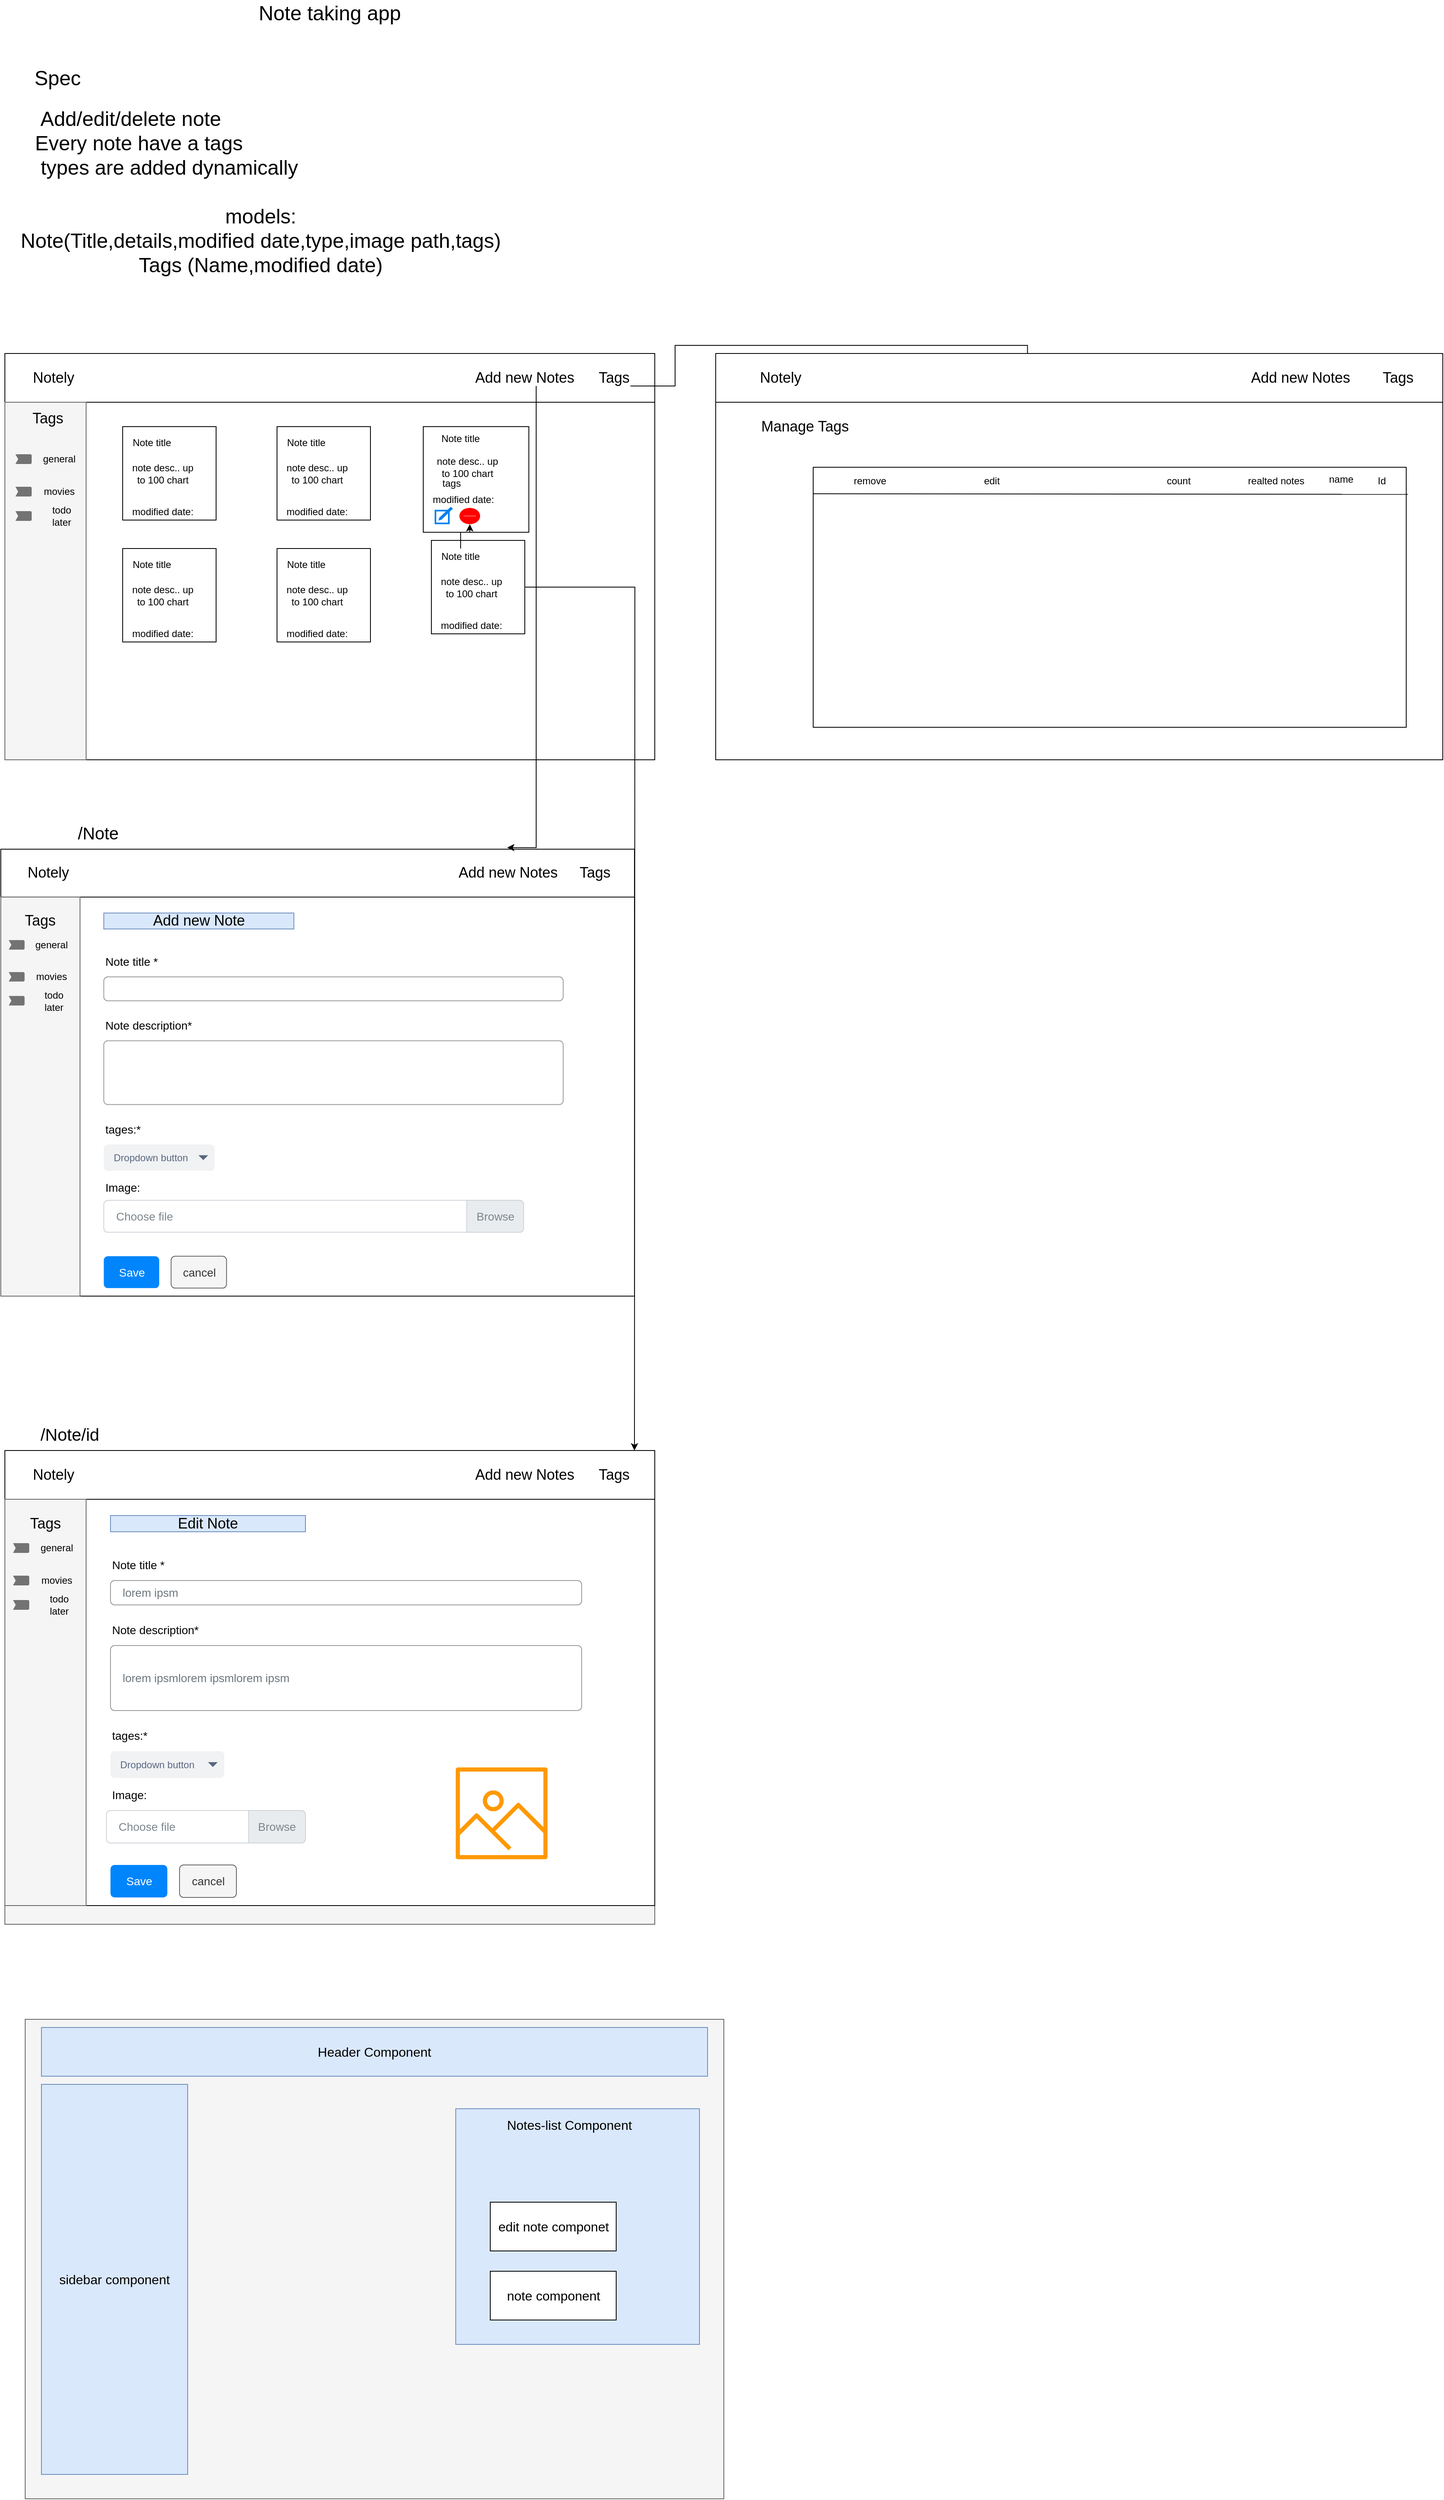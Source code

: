 <mxfile version="15.2.9" type="device"><diagram id="yvoiQX3ZDdmyQvrJNJ08" name="Page-1"><mxGraphModel dx="1955" dy="896" grid="1" gridSize="10" guides="1" tooltips="1" connect="1" arrows="1" fold="1" page="1" pageScale="1" pageWidth="850" pageHeight="1100" math="0" shadow="0"><root><mxCell id="0"/><mxCell id="1" parent="0"/><mxCell id="XDr7vgDbx87n39ObEpyf-2" value="&lt;font style=&quot;font-size: 25px&quot;&gt;Note taking app&lt;/font&gt;" style="text;html=1;strokeColor=none;fillColor=none;align=center;verticalAlign=middle;whiteSpace=wrap;rounded=0;" parent="1" vertex="1"><mxGeometry x="335" y="30" width="180" height="20" as="geometry"/></mxCell><mxCell id="XDr7vgDbx87n39ObEpyf-3" value="&lt;span style=&quot;font-size: 25px&quot;&gt;Spec&lt;/span&gt;" style="text;html=1;strokeColor=none;fillColor=none;align=center;verticalAlign=middle;whiteSpace=wrap;rounded=0;" parent="1" vertex="1"><mxGeometry x="30" y="110" width="120" height="20" as="geometry"/></mxCell><mxCell id="XDr7vgDbx87n39ObEpyf-8" value="&lt;span style=&quot;font-size: 25px&quot;&gt;models:&lt;br&gt;Note(Title,details,modified date,type,image path,tags)&lt;br&gt;Tags (Name,modified date)&lt;br&gt;&lt;/span&gt;" style="text;html=1;strokeColor=none;fillColor=none;align=center;verticalAlign=middle;whiteSpace=wrap;rounded=0;" parent="1" vertex="1"><mxGeometry x="40" y="310" width="600" height="20" as="geometry"/></mxCell><mxCell id="XDr7vgDbx87n39ObEpyf-9" value="" style="group" parent="1" vertex="1" connectable="0"><mxGeometry x="30" y="160" width="385" height="80" as="geometry"/></mxCell><mxCell id="XDr7vgDbx87n39ObEpyf-4" value="&lt;span style=&quot;font-size: 25px&quot;&gt;Add/edit/delete note&lt;/span&gt;" style="text;html=1;strokeColor=none;fillColor=none;align=center;verticalAlign=middle;whiteSpace=wrap;rounded=0;" parent="XDr7vgDbx87n39ObEpyf-9" vertex="1"><mxGeometry width="300" height="20" as="geometry"/></mxCell><mxCell id="XDr7vgDbx87n39ObEpyf-5" value="&lt;span style=&quot;font-size: 25px&quot;&gt;Every note have a tags&lt;/span&gt;" style="text;html=1;strokeColor=none;fillColor=none;align=center;verticalAlign=middle;whiteSpace=wrap;rounded=0;" parent="XDr7vgDbx87n39ObEpyf-9" vertex="1"><mxGeometry x="10" y="30" width="300" height="20" as="geometry"/></mxCell><mxCell id="XDr7vgDbx87n39ObEpyf-6" value="&lt;span style=&quot;font-size: 25px&quot;&gt;types are added dynamically&lt;/span&gt;" style="text;html=1;strokeColor=none;fillColor=none;align=center;verticalAlign=middle;whiteSpace=wrap;rounded=0;" parent="XDr7vgDbx87n39ObEpyf-9" vertex="1"><mxGeometry x="10" y="60" width="375" height="20" as="geometry"/></mxCell><mxCell id="XDr7vgDbx87n39ObEpyf-22" value="" style="group;fillColor=#f5f5f5;strokeColor=#666666;fontColor=#333333;" parent="1" vertex="1" connectable="0"><mxGeometry x="25" y="460" width="800" height="500" as="geometry"/></mxCell><mxCell id="XDr7vgDbx87n39ObEpyf-11" value="" style="rounded=0;whiteSpace=wrap;html=1;" parent="XDr7vgDbx87n39ObEpyf-22" vertex="1"><mxGeometry width="800" height="500" as="geometry"/></mxCell><mxCell id="XDr7vgDbx87n39ObEpyf-21" value="" style="group" parent="XDr7vgDbx87n39ObEpyf-22" vertex="1" connectable="0"><mxGeometry width="800" height="60" as="geometry"/></mxCell><mxCell id="XDr7vgDbx87n39ObEpyf-13" value="" style="rounded=0;whiteSpace=wrap;html=1;" parent="XDr7vgDbx87n39ObEpyf-21" vertex="1"><mxGeometry width="800" height="60" as="geometry"/></mxCell><mxCell id="XDr7vgDbx87n39ObEpyf-14" value="&lt;font style=&quot;font-size: 18px&quot;&gt;Notely&lt;/font&gt;" style="text;html=1;strokeColor=none;fillColor=none;align=center;verticalAlign=middle;whiteSpace=wrap;rounded=0;" parent="XDr7vgDbx87n39ObEpyf-21" vertex="1"><mxGeometry x="40" y="20" width="40" height="20" as="geometry"/></mxCell><mxCell id="XDr7vgDbx87n39ObEpyf-15" value="&lt;font style=&quot;font-size: 18px&quot;&gt;Tags&lt;/font&gt;" style="text;html=1;strokeColor=none;fillColor=none;align=center;verticalAlign=middle;whiteSpace=wrap;rounded=0;" parent="XDr7vgDbx87n39ObEpyf-21" vertex="1"><mxGeometry x="730" y="20" width="40" height="20" as="geometry"/></mxCell><mxCell id="XDr7vgDbx87n39ObEpyf-16" value="&lt;font style=&quot;font-size: 18px&quot;&gt;Add new Notes&lt;/font&gt;" style="text;html=1;strokeColor=none;fillColor=none;align=center;verticalAlign=middle;whiteSpace=wrap;rounded=0;" parent="XDr7vgDbx87n39ObEpyf-21" vertex="1"><mxGeometry x="570" y="20" width="140" height="20" as="geometry"/></mxCell><mxCell id="XDr7vgDbx87n39ObEpyf-23" value="" style="rounded=0;whiteSpace=wrap;html=1;fillColor=#f5f5f5;strokeColor=#666666;fontColor=#333333;" parent="XDr7vgDbx87n39ObEpyf-22" vertex="1"><mxGeometry y="60" width="100" height="440" as="geometry"/></mxCell><mxCell id="XDr7vgDbx87n39ObEpyf-79" value="" style="group;rounded=0;arcSize=26;" parent="XDr7vgDbx87n39ObEpyf-22" vertex="1" connectable="0"><mxGeometry x="145" y="90" width="115" height="115" as="geometry"/></mxCell><mxCell id="XDr7vgDbx87n39ObEpyf-38" value="" style="whiteSpace=wrap;html=1;aspect=fixed;" parent="XDr7vgDbx87n39ObEpyf-79" vertex="1"><mxGeometry width="115" height="115" as="geometry"/></mxCell><mxCell id="XDr7vgDbx87n39ObEpyf-44" value="Note title" style="text;html=1;strokeColor=none;fillColor=none;align=center;verticalAlign=middle;whiteSpace=wrap;rounded=0;" parent="XDr7vgDbx87n39ObEpyf-79" vertex="1"><mxGeometry y="10" width="72" height="20" as="geometry"/></mxCell><mxCell id="XDr7vgDbx87n39ObEpyf-46" value="note desc.. up to 100 chart" style="text;html=1;strokeColor=none;fillColor=none;align=center;verticalAlign=middle;whiteSpace=wrap;rounded=0;" parent="XDr7vgDbx87n39ObEpyf-79" vertex="1"><mxGeometry x="5" y="47.5" width="89" height="20" as="geometry"/></mxCell><mxCell id="XDr7vgDbx87n39ObEpyf-47" value="modified date:" style="text;html=1;strokeColor=none;fillColor=none;align=center;verticalAlign=middle;whiteSpace=wrap;rounded=0;" parent="XDr7vgDbx87n39ObEpyf-79" vertex="1"><mxGeometry y="95" width="99" height="20" as="geometry"/></mxCell><mxCell id="XDr7vgDbx87n39ObEpyf-80" value="" style="group;rounded=0;arcSize=26;" parent="XDr7vgDbx87n39ObEpyf-22" vertex="1" connectable="0"><mxGeometry x="335" y="90" width="115" height="115" as="geometry"/></mxCell><mxCell id="XDr7vgDbx87n39ObEpyf-81" value="" style="whiteSpace=wrap;html=1;aspect=fixed;" parent="XDr7vgDbx87n39ObEpyf-80" vertex="1"><mxGeometry width="115" height="115" as="geometry"/></mxCell><mxCell id="XDr7vgDbx87n39ObEpyf-82" value="Note title" style="text;html=1;strokeColor=none;fillColor=none;align=center;verticalAlign=middle;whiteSpace=wrap;rounded=0;" parent="XDr7vgDbx87n39ObEpyf-80" vertex="1"><mxGeometry y="10" width="72" height="20" as="geometry"/></mxCell><mxCell id="XDr7vgDbx87n39ObEpyf-83" value="note desc.. up to 100 chart" style="text;html=1;strokeColor=none;fillColor=none;align=center;verticalAlign=middle;whiteSpace=wrap;rounded=0;" parent="XDr7vgDbx87n39ObEpyf-80" vertex="1"><mxGeometry x="5" y="47.5" width="89" height="20" as="geometry"/></mxCell><mxCell id="XDr7vgDbx87n39ObEpyf-84" value="modified date:" style="text;html=1;strokeColor=none;fillColor=none;align=center;verticalAlign=middle;whiteSpace=wrap;rounded=0;" parent="XDr7vgDbx87n39ObEpyf-80" vertex="1"><mxGeometry y="95" width="99" height="20" as="geometry"/></mxCell><mxCell id="XDr7vgDbx87n39ObEpyf-85" value="" style="group;rounded=0;arcSize=26;" parent="XDr7vgDbx87n39ObEpyf-22" vertex="1" connectable="0"><mxGeometry x="525" y="90" width="120" height="130" as="geometry"/></mxCell><mxCell id="XDr7vgDbx87n39ObEpyf-86" value="" style="whiteSpace=wrap;html=1;aspect=fixed;" parent="XDr7vgDbx87n39ObEpyf-85" vertex="1"><mxGeometry x="-10" width="130" height="130" as="geometry"/></mxCell><mxCell id="XDr7vgDbx87n39ObEpyf-87" value="Note title" style="text;html=1;strokeColor=none;fillColor=none;align=center;verticalAlign=middle;whiteSpace=wrap;rounded=0;" parent="XDr7vgDbx87n39ObEpyf-85" vertex="1"><mxGeometry y="10" width="72" height="10" as="geometry"/></mxCell><mxCell id="XDr7vgDbx87n39ObEpyf-88" value="note desc.. up to 100 chart" style="text;html=1;strokeColor=none;fillColor=none;align=center;verticalAlign=middle;whiteSpace=wrap;rounded=0;" parent="XDr7vgDbx87n39ObEpyf-85" vertex="1"><mxGeometry y="40" width="89" height="20" as="geometry"/></mxCell><mxCell id="XDr7vgDbx87n39ObEpyf-89" value="modified date:" style="text;html=1;strokeColor=none;fillColor=none;align=center;verticalAlign=middle;whiteSpace=wrap;rounded=0;" parent="XDr7vgDbx87n39ObEpyf-85" vertex="1"><mxGeometry x="-10" y="80" width="99" height="20" as="geometry"/></mxCell><mxCell id="H2JSIF1cEJvXclZxtilp-1" value="" style="html=1;verticalLabelPosition=bottom;align=center;labelBackgroundColor=#ffffff;verticalAlign=top;strokeWidth=2;strokeColor=#0080F0;shadow=0;dashed=0;shape=mxgraph.ios7.icons.compose;" parent="XDr7vgDbx87n39ObEpyf-85" vertex="1"><mxGeometry x="5" y="100" width="20" height="19.1" as="geometry"/></mxCell><mxCell id="Yh9-ZsZK0XtyXWlbU38a-1" value="tags" style="text;html=1;strokeColor=none;fillColor=none;align=center;verticalAlign=middle;whiteSpace=wrap;rounded=0;" parent="XDr7vgDbx87n39ObEpyf-85" vertex="1"><mxGeometry x="5" y="60" width="40" height="20" as="geometry"/></mxCell><mxCell id="Yh9-ZsZK0XtyXWlbU38a-2" value="" style="html=1;verticalLabelPosition=bottom;labelBackgroundColor=#ffffff;verticalAlign=top;shadow=0;dashed=0;strokeWidth=2;shape=mxgraph.ios7.misc.delete;fillColor=#ff0000;strokeColor=#ffffff;sketch=0;" parent="XDr7vgDbx87n39ObEpyf-85" vertex="1"><mxGeometry x="34.5" y="100" width="25.5" height="20" as="geometry"/></mxCell><mxCell id="XDr7vgDbx87n39ObEpyf-91" value="" style="group;rounded=0;arcSize=26;" parent="XDr7vgDbx87n39ObEpyf-22" vertex="1" connectable="0"><mxGeometry x="525" y="230" width="115" height="115" as="geometry"/></mxCell><mxCell id="XDr7vgDbx87n39ObEpyf-92" value="" style="whiteSpace=wrap;html=1;aspect=fixed;" parent="XDr7vgDbx87n39ObEpyf-91" vertex="1"><mxGeometry width="115" height="115" as="geometry"/></mxCell><mxCell id="XDr7vgDbx87n39ObEpyf-93" value="Note title" style="text;html=1;strokeColor=none;fillColor=none;align=center;verticalAlign=middle;whiteSpace=wrap;rounded=0;" parent="XDr7vgDbx87n39ObEpyf-91" vertex="1"><mxGeometry y="10" width="72" height="20" as="geometry"/></mxCell><mxCell id="XDr7vgDbx87n39ObEpyf-94" value="note desc.. up to 100 chart" style="text;html=1;strokeColor=none;fillColor=none;align=center;verticalAlign=middle;whiteSpace=wrap;rounded=0;" parent="XDr7vgDbx87n39ObEpyf-91" vertex="1"><mxGeometry x="5" y="47.5" width="89" height="20" as="geometry"/></mxCell><mxCell id="XDr7vgDbx87n39ObEpyf-95" value="modified date:" style="text;html=1;strokeColor=none;fillColor=none;align=center;verticalAlign=middle;whiteSpace=wrap;rounded=0;" parent="XDr7vgDbx87n39ObEpyf-91" vertex="1"><mxGeometry y="95" width="99" height="20" as="geometry"/></mxCell><mxCell id="XDr7vgDbx87n39ObEpyf-96" value="" style="group;rounded=0;arcSize=26;" parent="XDr7vgDbx87n39ObEpyf-22" vertex="1" connectable="0"><mxGeometry x="335" y="240" width="115" height="115" as="geometry"/></mxCell><mxCell id="XDr7vgDbx87n39ObEpyf-97" value="" style="whiteSpace=wrap;html=1;aspect=fixed;" parent="XDr7vgDbx87n39ObEpyf-96" vertex="1"><mxGeometry width="115" height="115" as="geometry"/></mxCell><mxCell id="XDr7vgDbx87n39ObEpyf-98" value="Note title" style="text;html=1;strokeColor=none;fillColor=none;align=center;verticalAlign=middle;whiteSpace=wrap;rounded=0;" parent="XDr7vgDbx87n39ObEpyf-96" vertex="1"><mxGeometry y="10" width="72" height="20" as="geometry"/></mxCell><mxCell id="XDr7vgDbx87n39ObEpyf-99" value="note desc.. up to 100 chart" style="text;html=1;strokeColor=none;fillColor=none;align=center;verticalAlign=middle;whiteSpace=wrap;rounded=0;" parent="XDr7vgDbx87n39ObEpyf-96" vertex="1"><mxGeometry x="5" y="47.5" width="89" height="20" as="geometry"/></mxCell><mxCell id="XDr7vgDbx87n39ObEpyf-100" value="modified date:" style="text;html=1;strokeColor=none;fillColor=none;align=center;verticalAlign=middle;whiteSpace=wrap;rounded=0;" parent="XDr7vgDbx87n39ObEpyf-96" vertex="1"><mxGeometry y="95" width="99" height="20" as="geometry"/></mxCell><mxCell id="XDr7vgDbx87n39ObEpyf-102" value="" style="group;rounded=0;arcSize=26;" parent="XDr7vgDbx87n39ObEpyf-22" vertex="1" connectable="0"><mxGeometry x="145" y="240" width="115" height="115" as="geometry"/></mxCell><mxCell id="XDr7vgDbx87n39ObEpyf-103" value="" style="whiteSpace=wrap;html=1;aspect=fixed;" parent="XDr7vgDbx87n39ObEpyf-102" vertex="1"><mxGeometry width="115" height="115" as="geometry"/></mxCell><mxCell id="XDr7vgDbx87n39ObEpyf-104" value="Note title" style="text;html=1;strokeColor=none;fillColor=none;align=center;verticalAlign=middle;whiteSpace=wrap;rounded=0;" parent="XDr7vgDbx87n39ObEpyf-102" vertex="1"><mxGeometry y="10" width="72" height="20" as="geometry"/></mxCell><mxCell id="XDr7vgDbx87n39ObEpyf-105" value="note desc.. up to 100 chart" style="text;html=1;strokeColor=none;fillColor=none;align=center;verticalAlign=middle;whiteSpace=wrap;rounded=0;" parent="XDr7vgDbx87n39ObEpyf-102" vertex="1"><mxGeometry x="5" y="47.5" width="89" height="20" as="geometry"/></mxCell><mxCell id="XDr7vgDbx87n39ObEpyf-106" value="modified date:" style="text;html=1;strokeColor=none;fillColor=none;align=center;verticalAlign=middle;whiteSpace=wrap;rounded=0;" parent="XDr7vgDbx87n39ObEpyf-102" vertex="1"><mxGeometry y="95" width="99" height="20" as="geometry"/></mxCell><mxCell id="XDr7vgDbx87n39ObEpyf-187" value="&lt;font style=&quot;font-size: 18px&quot;&gt;Tags&lt;/font&gt;" style="text;html=1;strokeColor=none;fillColor=none;align=center;verticalAlign=middle;whiteSpace=wrap;rounded=0;" parent="XDr7vgDbx87n39ObEpyf-22" vertex="1"><mxGeometry x="33" y="70" width="40" height="20" as="geometry"/></mxCell><mxCell id="XDr7vgDbx87n39ObEpyf-34" value="" style="group" parent="XDr7vgDbx87n39ObEpyf-22" vertex="1" connectable="0"><mxGeometry x="13" y="190" width="80" height="20" as="geometry"/></mxCell><mxCell id="XDr7vgDbx87n39ObEpyf-35" value="" style="dashed=0;aspect=fixed;verticalLabelPosition=bottom;verticalAlign=top;align=center;shape=mxgraph.gmdl.bookmark;strokeColor=none;fillColor=#737373;shadow=0;sketch=0;rotation=90;" parent="XDr7vgDbx87n39ObEpyf-34" vertex="1"><mxGeometry x="4" width="12" height="20" as="geometry"/></mxCell><mxCell id="XDr7vgDbx87n39ObEpyf-36" value="todo later" style="text;html=1;strokeColor=none;fillColor=none;align=center;verticalAlign=middle;whiteSpace=wrap;rounded=0;" parent="XDr7vgDbx87n39ObEpyf-34" vertex="1"><mxGeometry x="34" width="46" height="20" as="geometry"/></mxCell><mxCell id="XDr7vgDbx87n39ObEpyf-31" value="" style="group" parent="XDr7vgDbx87n39ObEpyf-22" vertex="1" connectable="0"><mxGeometry x="13" y="160" width="74" height="20" as="geometry"/></mxCell><mxCell id="XDr7vgDbx87n39ObEpyf-32" value="" style="dashed=0;aspect=fixed;verticalLabelPosition=bottom;verticalAlign=top;align=center;shape=mxgraph.gmdl.bookmark;strokeColor=none;fillColor=#737373;shadow=0;sketch=0;rotation=90;" parent="XDr7vgDbx87n39ObEpyf-31" vertex="1"><mxGeometry x="4" width="12" height="20" as="geometry"/></mxCell><mxCell id="XDr7vgDbx87n39ObEpyf-33" value="movies" style="text;html=1;strokeColor=none;fillColor=none;align=center;verticalAlign=middle;whiteSpace=wrap;rounded=0;" parent="XDr7vgDbx87n39ObEpyf-31" vertex="1"><mxGeometry x="34" width="40" height="20" as="geometry"/></mxCell><mxCell id="XDr7vgDbx87n39ObEpyf-30" value="" style="group" parent="XDr7vgDbx87n39ObEpyf-22" vertex="1" connectable="0"><mxGeometry x="13" y="120" width="74" height="20" as="geometry"/></mxCell><mxCell id="XDr7vgDbx87n39ObEpyf-25" value="" style="dashed=0;aspect=fixed;verticalLabelPosition=bottom;verticalAlign=top;align=center;shape=mxgraph.gmdl.bookmark;strokeColor=none;fillColor=#737373;shadow=0;sketch=0;rotation=90;" parent="XDr7vgDbx87n39ObEpyf-30" vertex="1"><mxGeometry x="4" width="12" height="20" as="geometry"/></mxCell><mxCell id="XDr7vgDbx87n39ObEpyf-28" value="general" style="text;html=1;strokeColor=none;fillColor=none;align=center;verticalAlign=middle;whiteSpace=wrap;rounded=0;" parent="XDr7vgDbx87n39ObEpyf-30" vertex="1"><mxGeometry x="34" width="40" height="20" as="geometry"/></mxCell><mxCell id="Yh9-ZsZK0XtyXWlbU38a-3" value="" style="edgeStyle=orthogonalEdgeStyle;rounded=0;orthogonalLoop=1;jettySize=auto;html=1;" parent="XDr7vgDbx87n39ObEpyf-22" source="XDr7vgDbx87n39ObEpyf-93" target="Yh9-ZsZK0XtyXWlbU38a-2" edge="1"><mxGeometry relative="1" as="geometry"/></mxCell><mxCell id="XDr7vgDbx87n39ObEpyf-108" value="" style="group;fillColor=#f5f5f5;strokeColor=#666666;fontColor=#333333;" parent="1" vertex="1" connectable="0"><mxGeometry x="20" y="1070" width="780" height="550" as="geometry"/></mxCell><mxCell id="XDr7vgDbx87n39ObEpyf-109" value="" style="rounded=0;whiteSpace=wrap;html=1;" parent="XDr7vgDbx87n39ObEpyf-108" vertex="1"><mxGeometry width="780" height="550" as="geometry"/></mxCell><mxCell id="XDr7vgDbx87n39ObEpyf-110" value="" style="group" parent="XDr7vgDbx87n39ObEpyf-108" vertex="1" connectable="0"><mxGeometry width="780" height="58.929" as="geometry"/></mxCell><mxCell id="XDr7vgDbx87n39ObEpyf-111" value="" style="rounded=0;whiteSpace=wrap;html=1;" parent="XDr7vgDbx87n39ObEpyf-110" vertex="1"><mxGeometry width="780" height="58.929" as="geometry"/></mxCell><mxCell id="XDr7vgDbx87n39ObEpyf-112" value="&lt;font style=&quot;font-size: 18px&quot;&gt;Notely&lt;/font&gt;" style="text;html=1;strokeColor=none;fillColor=none;align=center;verticalAlign=middle;whiteSpace=wrap;rounded=0;" parent="XDr7vgDbx87n39ObEpyf-110" vertex="1"><mxGeometry x="39" y="19.643" width="39" height="19.643" as="geometry"/></mxCell><mxCell id="XDr7vgDbx87n39ObEpyf-113" value="&lt;font style=&quot;font-size: 18px&quot;&gt;Tags&lt;/font&gt;" style="text;html=1;strokeColor=none;fillColor=none;align=center;verticalAlign=middle;whiteSpace=wrap;rounded=0;" parent="XDr7vgDbx87n39ObEpyf-110" vertex="1"><mxGeometry x="711.75" y="19.643" width="39" height="19.643" as="geometry"/></mxCell><mxCell id="XDr7vgDbx87n39ObEpyf-114" value="&lt;font style=&quot;font-size: 18px&quot;&gt;Add new Notes&lt;/font&gt;" style="text;html=1;strokeColor=none;fillColor=none;align=center;verticalAlign=middle;whiteSpace=wrap;rounded=0;" parent="XDr7vgDbx87n39ObEpyf-110" vertex="1"><mxGeometry x="555.75" y="19.643" width="136.5" height="19.643" as="geometry"/></mxCell><mxCell id="XDr7vgDbx87n39ObEpyf-115" value="" style="rounded=0;whiteSpace=wrap;html=1;fillColor=#f5f5f5;strokeColor=#666666;fontColor=#333333;" parent="XDr7vgDbx87n39ObEpyf-108" vertex="1"><mxGeometry y="58.929" width="97.5" height="491.071" as="geometry"/></mxCell><mxCell id="XDr7vgDbx87n39ObEpyf-178" value="Note title *" style="fillColor=none;strokeColor=none;align=left;fontSize=14;rounded=0;" parent="XDr7vgDbx87n39ObEpyf-108" vertex="1"><mxGeometry x="126.75" y="117.857" width="253.5" height="39.286" as="geometry"/></mxCell><mxCell id="XDr7vgDbx87n39ObEpyf-179" value="" style="html=1;shadow=0;dashed=0;shape=mxgraph.bootstrap.rrect;rSize=5;fillColor=none;strokeColor=#999999;align=left;spacing=15;fontSize=14;fontColor=#6C767D;rounded=0;" parent="XDr7vgDbx87n39ObEpyf-108" vertex="1"><mxGeometry x="126.75" y="157.143" width="565.5" height="29.464" as="geometry"/></mxCell><mxCell id="XDr7vgDbx87n39ObEpyf-181" value="Note description*" style="fillColor=none;strokeColor=none;align=left;fontSize=14;rounded=0;" parent="XDr7vgDbx87n39ObEpyf-108" vertex="1"><mxGeometry x="126.75" y="196.429" width="253.5" height="39.286" as="geometry"/></mxCell><mxCell id="XDr7vgDbx87n39ObEpyf-182" value="" style="html=1;shadow=0;dashed=0;shape=mxgraph.bootstrap.rrect;rSize=5;fillColor=none;strokeColor=#999999;align=left;spacing=15;fontSize=14;fontColor=#6C767D;rounded=0;" parent="XDr7vgDbx87n39ObEpyf-108" vertex="1"><mxGeometry x="126.75" y="235.714" width="565.5" height="78.571" as="geometry"/></mxCell><mxCell id="XDr7vgDbx87n39ObEpyf-184" value="Save" style="html=1;shadow=0;dashed=0;shape=mxgraph.bootstrap.rrect;rSize=5;fillColor=#0085FC;strokeColor=none;align=center;fontSize=14;fontColor=#FFFFFF;rounded=0;" parent="XDr7vgDbx87n39ObEpyf-108" vertex="1"><mxGeometry x="126.75" y="500.893" width="68.25" height="39.286" as="geometry"/></mxCell><mxCell id="XDr7vgDbx87n39ObEpyf-185" value="&lt;font style=&quot;font-size: 18px&quot;&gt;Add new Note&lt;/font&gt;" style="text;html=1;strokeColor=#6c8ebf;fillColor=#dae8fc;align=center;verticalAlign=middle;whiteSpace=wrap;rounded=0;" parent="XDr7vgDbx87n39ObEpyf-108" vertex="1"><mxGeometry x="126.75" y="78.571" width="234" height="19.643" as="geometry"/></mxCell><mxCell id="XDr7vgDbx87n39ObEpyf-189" value="" style="group" parent="XDr7vgDbx87n39ObEpyf-108" vertex="1" connectable="0"><mxGeometry x="9.75" y="108.036" width="78" height="88.393" as="geometry"/></mxCell><mxCell id="XDr7vgDbx87n39ObEpyf-116" value="" style="group" parent="XDr7vgDbx87n39ObEpyf-189" vertex="1" connectable="0"><mxGeometry width="72.15" height="19.643" as="geometry"/></mxCell><mxCell id="XDr7vgDbx87n39ObEpyf-117" value="" style="dashed=0;aspect=fixed;verticalLabelPosition=bottom;verticalAlign=top;align=center;shape=mxgraph.gmdl.bookmark;strokeColor=none;fillColor=#737373;shadow=0;sketch=0;rotation=90;" parent="XDr7vgDbx87n39ObEpyf-116" vertex="1"><mxGeometry x="3.9" width="11.7" height="19.5" as="geometry"/></mxCell><mxCell id="XDr7vgDbx87n39ObEpyf-118" value="general" style="text;html=1;strokeColor=none;fillColor=none;align=center;verticalAlign=middle;whiteSpace=wrap;rounded=0;" parent="XDr7vgDbx87n39ObEpyf-116" vertex="1"><mxGeometry x="33.15" width="39.0" height="19.643" as="geometry"/></mxCell><mxCell id="XDr7vgDbx87n39ObEpyf-119" value="" style="group" parent="XDr7vgDbx87n39ObEpyf-189" vertex="1" connectable="0"><mxGeometry y="39.286" width="72.15" height="19.643" as="geometry"/></mxCell><mxCell id="XDr7vgDbx87n39ObEpyf-120" value="" style="dashed=0;aspect=fixed;verticalLabelPosition=bottom;verticalAlign=top;align=center;shape=mxgraph.gmdl.bookmark;strokeColor=none;fillColor=#737373;shadow=0;sketch=0;rotation=90;" parent="XDr7vgDbx87n39ObEpyf-119" vertex="1"><mxGeometry x="3.9" width="11.7" height="19.5" as="geometry"/></mxCell><mxCell id="XDr7vgDbx87n39ObEpyf-121" value="movies" style="text;html=1;strokeColor=none;fillColor=none;align=center;verticalAlign=middle;whiteSpace=wrap;rounded=0;" parent="XDr7vgDbx87n39ObEpyf-119" vertex="1"><mxGeometry x="33.15" width="39.0" height="19.643" as="geometry"/></mxCell><mxCell id="XDr7vgDbx87n39ObEpyf-122" value="" style="group" parent="XDr7vgDbx87n39ObEpyf-189" vertex="1" connectable="0"><mxGeometry y="68.75" width="78" height="19.643" as="geometry"/></mxCell><mxCell id="XDr7vgDbx87n39ObEpyf-123" value="" style="dashed=0;aspect=fixed;verticalLabelPosition=bottom;verticalAlign=top;align=center;shape=mxgraph.gmdl.bookmark;strokeColor=none;fillColor=#737373;shadow=0;sketch=0;rotation=90;" parent="XDr7vgDbx87n39ObEpyf-122" vertex="1"><mxGeometry x="3.9" width="11.7" height="19.5" as="geometry"/></mxCell><mxCell id="XDr7vgDbx87n39ObEpyf-124" value="todo later" style="text;html=1;strokeColor=none;fillColor=none;align=center;verticalAlign=middle;whiteSpace=wrap;rounded=0;" parent="XDr7vgDbx87n39ObEpyf-122" vertex="1"><mxGeometry x="33.15" width="44.85" height="19.643" as="geometry"/></mxCell><mxCell id="XDr7vgDbx87n39ObEpyf-191" value="&lt;font style=&quot;font-size: 18px&quot;&gt;Tags&lt;/font&gt;" style="text;html=1;strokeColor=none;fillColor=none;align=center;verticalAlign=middle;whiteSpace=wrap;rounded=0;" parent="XDr7vgDbx87n39ObEpyf-108" vertex="1"><mxGeometry x="29.25" y="78.571" width="39" height="19.643" as="geometry"/></mxCell><mxCell id="XDr7vgDbx87n39ObEpyf-195" value="tages:*" style="fillColor=none;strokeColor=none;align=left;fontSize=14;rounded=0;" parent="XDr7vgDbx87n39ObEpyf-108" vertex="1"><mxGeometry x="126.75" y="324.107" width="253.5" height="39.286" as="geometry"/></mxCell><mxCell id="XDr7vgDbx87n39ObEpyf-196" value="Dropdown button" style="rounded=1;fillColor=#F1F2F4;strokeColor=none;html=1;fontColor=#596780;align=left;fontSize=12;spacingLeft=10;sketch=0;" parent="XDr7vgDbx87n39ObEpyf-108" vertex="1"><mxGeometry x="126.75" y="363.393" width="136.5" height="32.411" as="geometry"/></mxCell><mxCell id="XDr7vgDbx87n39ObEpyf-197" value="" style="shape=triangle;direction=south;fillColor=#596780;strokeColor=none;html=1;sketch=0;" parent="XDr7vgDbx87n39ObEpyf-196" vertex="1"><mxGeometry x="1" y="0.5" width="12" height="6" relative="1" as="geometry"><mxPoint x="-20" y="-3" as="offset"/></mxGeometry></mxCell><mxCell id="XDr7vgDbx87n39ObEpyf-198" value="cancel" style="html=1;shadow=0;dashed=0;shape=mxgraph.bootstrap.rrect;rSize=5;fillColor=#f5f5f5;strokeColor=#666666;align=center;fontSize=14;rounded=0;fontColor=#333333;" parent="XDr7vgDbx87n39ObEpyf-108" vertex="1"><mxGeometry x="209.625" y="500.893" width="68.25" height="39.286" as="geometry"/></mxCell><mxCell id="XDr7vgDbx87n39ObEpyf-199" value="Choose file" style="html=1;shadow=0;dashed=0;shape=mxgraph.bootstrap.rrect;rSize=5;strokeColor=#CED4DA;html=1;whiteSpace=wrap;fillColor=#FFFFFF;fontColor=#7D868C;align=left;spacingLeft=0;spacing=15;fontSize=14;rounded=0;" parent="XDr7vgDbx87n39ObEpyf-108" vertex="1"><mxGeometry x="126.75" y="432.143" width="516.75" height="39.286" as="geometry"/></mxCell><mxCell id="XDr7vgDbx87n39ObEpyf-200" value="Browse" style="html=1;shadow=0;dashed=0;shape=mxgraph.bootstrap.rightButton;strokeColor=inherit;gradientColor=inherit;fontColor=inherit;fillColor=#E9ECEF;rSize=5;perimeter=none;whiteSpace=wrap;resizeHeight=1;fontSize=14;" parent="XDr7vgDbx87n39ObEpyf-199" vertex="1"><mxGeometry x="1" width="70" height="39.286" relative="1" as="geometry"><mxPoint x="-70" as="offset"/></mxGeometry></mxCell><mxCell id="XDr7vgDbx87n39ObEpyf-201" value="Image:" style="fillColor=none;strokeColor=none;align=left;fontSize=14;rounded=0;" parent="XDr7vgDbx87n39ObEpyf-108" vertex="1"><mxGeometry x="126.75" y="395.804" width="253.5" height="39.286" as="geometry"/></mxCell><mxCell id="XDr7vgDbx87n39ObEpyf-192" style="edgeStyle=orthogonalEdgeStyle;rounded=0;orthogonalLoop=1;jettySize=auto;html=1;entryX=0.799;entryY=-0.033;entryDx=0;entryDy=0;entryPerimeter=0;" parent="1" source="XDr7vgDbx87n39ObEpyf-16" target="XDr7vgDbx87n39ObEpyf-111" edge="1"><mxGeometry relative="1" as="geometry"><Array as="points"><mxPoint x="679" y="650"/><mxPoint x="679" y="650"/></Array></mxGeometry></mxCell><mxCell id="XDr7vgDbx87n39ObEpyf-202" value="/Note" style="text;html=1;strokeColor=none;fillColor=none;align=center;verticalAlign=middle;whiteSpace=wrap;rounded=0;fontSize=21;" parent="1" vertex="1"><mxGeometry x="60" y="1040" width="160" height="20" as="geometry"/></mxCell><mxCell id="XDr7vgDbx87n39ObEpyf-204" style="edgeStyle=orthogonalEdgeStyle;rounded=0;orthogonalLoop=1;jettySize=auto;html=1;fontSize=21;" parent="1" source="XDr7vgDbx87n39ObEpyf-92" edge="1"><mxGeometry relative="1" as="geometry"><mxPoint x="800" y="1810" as="targetPoint"/></mxGeometry></mxCell><mxCell id="XDr7vgDbx87n39ObEpyf-205" value="" style="group;fillColor=#f5f5f5;strokeColor=#666666;fontColor=#333333;" parent="1" vertex="1" connectable="0"><mxGeometry x="25" y="1810" width="800" height="583" as="geometry"/></mxCell><mxCell id="XDr7vgDbx87n39ObEpyf-206" value="" style="rounded=0;whiteSpace=wrap;html=1;" parent="XDr7vgDbx87n39ObEpyf-205" vertex="1"><mxGeometry width="800" height="560" as="geometry"/></mxCell><mxCell id="XDr7vgDbx87n39ObEpyf-207" value="" style="group" parent="XDr7vgDbx87n39ObEpyf-205" vertex="1" connectable="0"><mxGeometry width="800" height="60" as="geometry"/></mxCell><mxCell id="XDr7vgDbx87n39ObEpyf-208" value="" style="rounded=0;whiteSpace=wrap;html=1;" parent="XDr7vgDbx87n39ObEpyf-207" vertex="1"><mxGeometry width="800" height="60" as="geometry"/></mxCell><mxCell id="XDr7vgDbx87n39ObEpyf-209" value="&lt;font style=&quot;font-size: 18px&quot;&gt;Notely&lt;/font&gt;" style="text;html=1;strokeColor=none;fillColor=none;align=center;verticalAlign=middle;whiteSpace=wrap;rounded=0;" parent="XDr7vgDbx87n39ObEpyf-207" vertex="1"><mxGeometry x="40" y="20" width="40" height="20" as="geometry"/></mxCell><mxCell id="XDr7vgDbx87n39ObEpyf-210" value="&lt;font style=&quot;font-size: 18px&quot;&gt;Tags&lt;/font&gt;" style="text;html=1;strokeColor=none;fillColor=none;align=center;verticalAlign=middle;whiteSpace=wrap;rounded=0;" parent="XDr7vgDbx87n39ObEpyf-207" vertex="1"><mxGeometry x="730" y="20" width="40" height="20" as="geometry"/></mxCell><mxCell id="XDr7vgDbx87n39ObEpyf-211" value="&lt;font style=&quot;font-size: 18px&quot;&gt;Add new Notes&lt;/font&gt;" style="text;html=1;strokeColor=none;fillColor=none;align=center;verticalAlign=middle;whiteSpace=wrap;rounded=0;" parent="XDr7vgDbx87n39ObEpyf-207" vertex="1"><mxGeometry x="570" y="20" width="140" height="20" as="geometry"/></mxCell><mxCell id="XDr7vgDbx87n39ObEpyf-212" value="" style="rounded=0;whiteSpace=wrap;html=1;fillColor=#f5f5f5;strokeColor=#666666;fontColor=#333333;" parent="XDr7vgDbx87n39ObEpyf-205" vertex="1"><mxGeometry y="60" width="100" height="500" as="geometry"/></mxCell><mxCell id="XDr7vgDbx87n39ObEpyf-213" value="Note title *" style="fillColor=none;strokeColor=none;align=left;fontSize=14;rounded=0;" parent="XDr7vgDbx87n39ObEpyf-205" vertex="1"><mxGeometry x="130" y="120" width="260" height="40" as="geometry"/></mxCell><mxCell id="XDr7vgDbx87n39ObEpyf-214" value="lorem ipsm" style="html=1;shadow=0;dashed=0;shape=mxgraph.bootstrap.rrect;rSize=5;fillColor=none;strokeColor=#999999;align=left;spacing=15;fontSize=14;fontColor=#6C767D;rounded=0;" parent="XDr7vgDbx87n39ObEpyf-205" vertex="1"><mxGeometry x="130" y="160" width="580" height="30" as="geometry"/></mxCell><mxCell id="XDr7vgDbx87n39ObEpyf-215" value="Note description*" style="fillColor=none;strokeColor=none;align=left;fontSize=14;rounded=0;" parent="XDr7vgDbx87n39ObEpyf-205" vertex="1"><mxGeometry x="130" y="200" width="260" height="40" as="geometry"/></mxCell><mxCell id="XDr7vgDbx87n39ObEpyf-216" value="lorem ipsmlorem ipsmlorem ipsm" style="html=1;shadow=0;dashed=0;shape=mxgraph.bootstrap.rrect;rSize=5;fillColor=none;strokeColor=#999999;align=left;spacing=15;fontSize=14;fontColor=#6C767D;rounded=0;" parent="XDr7vgDbx87n39ObEpyf-205" vertex="1"><mxGeometry x="130" y="240" width="580" height="80" as="geometry"/></mxCell><mxCell id="XDr7vgDbx87n39ObEpyf-217" value="Save" style="html=1;shadow=0;dashed=0;shape=mxgraph.bootstrap.rrect;rSize=5;fillColor=#0085FC;strokeColor=none;align=center;fontSize=14;fontColor=#FFFFFF;rounded=0;" parent="XDr7vgDbx87n39ObEpyf-205" vertex="1"><mxGeometry x="130" y="510" width="70" height="40" as="geometry"/></mxCell><mxCell id="XDr7vgDbx87n39ObEpyf-218" value="&lt;font style=&quot;font-size: 18px&quot;&gt;Edit Note&lt;/font&gt;" style="text;html=1;strokeColor=#6c8ebf;fillColor=#dae8fc;align=center;verticalAlign=middle;whiteSpace=wrap;rounded=0;" parent="XDr7vgDbx87n39ObEpyf-205" vertex="1"><mxGeometry x="130" y="80" width="240" height="20" as="geometry"/></mxCell><mxCell id="XDr7vgDbx87n39ObEpyf-219" value="" style="group" parent="XDr7vgDbx87n39ObEpyf-205" vertex="1" connectable="0"><mxGeometry x="10" y="110" width="80" height="90" as="geometry"/></mxCell><mxCell id="XDr7vgDbx87n39ObEpyf-220" value="" style="group" parent="XDr7vgDbx87n39ObEpyf-219" vertex="1" connectable="0"><mxGeometry width="74" height="20" as="geometry"/></mxCell><mxCell id="XDr7vgDbx87n39ObEpyf-221" value="" style="dashed=0;aspect=fixed;verticalLabelPosition=bottom;verticalAlign=top;align=center;shape=mxgraph.gmdl.bookmark;strokeColor=none;fillColor=#737373;shadow=0;sketch=0;rotation=90;" parent="XDr7vgDbx87n39ObEpyf-220" vertex="1"><mxGeometry x="4" width="12" height="20" as="geometry"/></mxCell><mxCell id="XDr7vgDbx87n39ObEpyf-222" value="general" style="text;html=1;strokeColor=none;fillColor=none;align=center;verticalAlign=middle;whiteSpace=wrap;rounded=0;" parent="XDr7vgDbx87n39ObEpyf-220" vertex="1"><mxGeometry x="34" width="40" height="20" as="geometry"/></mxCell><mxCell id="XDr7vgDbx87n39ObEpyf-223" value="" style="group" parent="XDr7vgDbx87n39ObEpyf-219" vertex="1" connectable="0"><mxGeometry y="40" width="74" height="20" as="geometry"/></mxCell><mxCell id="XDr7vgDbx87n39ObEpyf-224" value="" style="dashed=0;aspect=fixed;verticalLabelPosition=bottom;verticalAlign=top;align=center;shape=mxgraph.gmdl.bookmark;strokeColor=none;fillColor=#737373;shadow=0;sketch=0;rotation=90;" parent="XDr7vgDbx87n39ObEpyf-223" vertex="1"><mxGeometry x="4" width="12" height="20" as="geometry"/></mxCell><mxCell id="XDr7vgDbx87n39ObEpyf-225" value="movies" style="text;html=1;strokeColor=none;fillColor=none;align=center;verticalAlign=middle;whiteSpace=wrap;rounded=0;" parent="XDr7vgDbx87n39ObEpyf-223" vertex="1"><mxGeometry x="34" width="40" height="20" as="geometry"/></mxCell><mxCell id="XDr7vgDbx87n39ObEpyf-226" value="" style="group" parent="XDr7vgDbx87n39ObEpyf-219" vertex="1" connectable="0"><mxGeometry y="70" width="80" height="20" as="geometry"/></mxCell><mxCell id="XDr7vgDbx87n39ObEpyf-227" value="" style="dashed=0;aspect=fixed;verticalLabelPosition=bottom;verticalAlign=top;align=center;shape=mxgraph.gmdl.bookmark;strokeColor=none;fillColor=#737373;shadow=0;sketch=0;rotation=90;" parent="XDr7vgDbx87n39ObEpyf-226" vertex="1"><mxGeometry x="4" width="12" height="20" as="geometry"/></mxCell><mxCell id="XDr7vgDbx87n39ObEpyf-228" value="todo later" style="text;html=1;strokeColor=none;fillColor=none;align=center;verticalAlign=middle;whiteSpace=wrap;rounded=0;" parent="XDr7vgDbx87n39ObEpyf-226" vertex="1"><mxGeometry x="34" width="46" height="20" as="geometry"/></mxCell><mxCell id="XDr7vgDbx87n39ObEpyf-229" value="&lt;font style=&quot;font-size: 18px&quot;&gt;Tags&lt;/font&gt;" style="text;html=1;strokeColor=none;fillColor=none;align=center;verticalAlign=middle;whiteSpace=wrap;rounded=0;" parent="XDr7vgDbx87n39ObEpyf-205" vertex="1"><mxGeometry x="30" y="80" width="40" height="20" as="geometry"/></mxCell><mxCell id="XDr7vgDbx87n39ObEpyf-230" value="tages:*" style="fillColor=none;strokeColor=none;align=left;fontSize=14;rounded=0;" parent="XDr7vgDbx87n39ObEpyf-205" vertex="1"><mxGeometry x="130" y="330" width="260" height="40" as="geometry"/></mxCell><mxCell id="XDr7vgDbx87n39ObEpyf-231" value="Dropdown button" style="rounded=1;fillColor=#F1F2F4;strokeColor=none;html=1;fontColor=#596780;align=left;fontSize=12;spacingLeft=10;sketch=0;" parent="XDr7vgDbx87n39ObEpyf-205" vertex="1"><mxGeometry x="130" y="370" width="140" height="33" as="geometry"/></mxCell><mxCell id="XDr7vgDbx87n39ObEpyf-232" value="" style="shape=triangle;direction=south;fillColor=#596780;strokeColor=none;html=1;sketch=0;" parent="XDr7vgDbx87n39ObEpyf-231" vertex="1"><mxGeometry x="1" y="0.5" width="12" height="6" relative="1" as="geometry"><mxPoint x="-20" y="-3" as="offset"/></mxGeometry></mxCell><mxCell id="XDr7vgDbx87n39ObEpyf-233" value="cancel" style="html=1;shadow=0;dashed=0;shape=mxgraph.bootstrap.rrect;rSize=5;fillColor=#f5f5f5;strokeColor=#666666;align=center;fontSize=14;rounded=0;fontColor=#333333;" parent="XDr7vgDbx87n39ObEpyf-205" vertex="1"><mxGeometry x="215" y="510" width="70" height="40" as="geometry"/></mxCell><mxCell id="XDr7vgDbx87n39ObEpyf-234" value="Choose file" style="html=1;shadow=0;dashed=0;shape=mxgraph.bootstrap.rrect;rSize=5;strokeColor=#CED4DA;html=1;whiteSpace=wrap;fillColor=#FFFFFF;fontColor=#7D868C;align=left;spacingLeft=0;spacing=15;fontSize=14;rounded=0;" parent="XDr7vgDbx87n39ObEpyf-205" vertex="1"><mxGeometry x="125" y="443" width="245" height="40" as="geometry"/></mxCell><mxCell id="XDr7vgDbx87n39ObEpyf-235" value="Browse" style="html=1;shadow=0;dashed=0;shape=mxgraph.bootstrap.rightButton;strokeColor=inherit;gradientColor=inherit;fontColor=inherit;fillColor=#E9ECEF;rSize=5;perimeter=none;whiteSpace=wrap;resizeHeight=1;fontSize=14;" parent="XDr7vgDbx87n39ObEpyf-234" vertex="1"><mxGeometry x="1" width="70" height="40" relative="1" as="geometry"><mxPoint x="-70" as="offset"/></mxGeometry></mxCell><mxCell id="XDr7vgDbx87n39ObEpyf-236" value="Image:" style="fillColor=none;strokeColor=none;align=left;fontSize=14;rounded=0;" parent="XDr7vgDbx87n39ObEpyf-205" vertex="1"><mxGeometry x="130" y="403" width="260" height="40" as="geometry"/></mxCell><mxCell id="XDr7vgDbx87n39ObEpyf-238" value="" style="sketch=0;outlineConnect=0;fontColor=#232F3E;gradientColor=none;fillColor=#FF9900;strokeColor=none;dashed=0;verticalLabelPosition=bottom;verticalAlign=top;align=center;html=1;fontSize=12;fontStyle=0;aspect=fixed;pointerEvents=1;shape=mxgraph.aws4.container_registry_image;rounded=0;" parent="XDr7vgDbx87n39ObEpyf-205" vertex="1"><mxGeometry x="555" y="390" width="113" height="113" as="geometry"/></mxCell><mxCell id="XDr7vgDbx87n39ObEpyf-237" value="/Note/id" style="text;html=1;strokeColor=none;fillColor=none;align=center;verticalAlign=middle;whiteSpace=wrap;rounded=0;fontSize=21;" parent="1" vertex="1"><mxGeometry x="25" y="1780" width="160" height="20" as="geometry"/></mxCell><mxCell id="XDr7vgDbx87n39ObEpyf-321" style="edgeStyle=orthogonalEdgeStyle;rounded=0;orthogonalLoop=1;jettySize=auto;html=1;entryX=0.511;entryY=-0.003;entryDx=0;entryDy=0;entryPerimeter=0;fontSize=16;" parent="1" source="XDr7vgDbx87n39ObEpyf-15" edge="1"><mxGeometry relative="1" as="geometry"><Array as="points"><mxPoint x="850" y="500"/><mxPoint x="850" y="450"/><mxPoint x="1284" y="450"/></Array><mxPoint x="1283.8" y="469.82" as="targetPoint"/></mxGeometry></mxCell><mxCell id="XDr7vgDbx87n39ObEpyf-323" value="" style="group" parent="1" vertex="1" connectable="0"><mxGeometry x="50" y="2510" width="860" height="590" as="geometry"/></mxCell><mxCell id="XDr7vgDbx87n39ObEpyf-313" value="" style="rounded=0;whiteSpace=wrap;html=1;fontSize=16;fillColor=#f5f5f5;strokeColor=#666666;fontColor=#333333;" parent="XDr7vgDbx87n39ObEpyf-323" vertex="1"><mxGeometry width="860" height="590" as="geometry"/></mxCell><mxCell id="XDr7vgDbx87n39ObEpyf-314" value="" style="rounded=0;whiteSpace=wrap;html=1;fontSize=16;fillColor=#dae8fc;strokeColor=#6c8ebf;" parent="XDr7vgDbx87n39ObEpyf-323" vertex="1"><mxGeometry x="530" y="110" width="300" height="290" as="geometry"/></mxCell><mxCell id="XDr7vgDbx87n39ObEpyf-315" value="Notes-list Component" style="text;html=1;strokeColor=none;fillColor=none;align=center;verticalAlign=middle;whiteSpace=wrap;rounded=0;fontSize=16;" parent="XDr7vgDbx87n39ObEpyf-323" vertex="1"><mxGeometry x="580" y="120" width="180" height="20" as="geometry"/></mxCell><mxCell id="XDr7vgDbx87n39ObEpyf-316" value="Header Component" style="rounded=0;whiteSpace=wrap;html=1;fontSize=16;fillColor=#dae8fc;strokeColor=#6c8ebf;" parent="XDr7vgDbx87n39ObEpyf-323" vertex="1"><mxGeometry x="20" y="10" width="820" height="60" as="geometry"/></mxCell><mxCell id="XDr7vgDbx87n39ObEpyf-317" value="sidebar component" style="rounded=0;whiteSpace=wrap;html=1;fontSize=16;fillColor=#dae8fc;strokeColor=#6c8ebf;" parent="XDr7vgDbx87n39ObEpyf-323" vertex="1"><mxGeometry x="20" y="80" width="180" height="480" as="geometry"/></mxCell><mxCell id="XDr7vgDbx87n39ObEpyf-319" value="note component" style="rounded=0;whiteSpace=wrap;html=1;fontSize=16;" parent="XDr7vgDbx87n39ObEpyf-323" vertex="1"><mxGeometry x="572.5" y="310" width="155" height="60" as="geometry"/></mxCell><mxCell id="XDr7vgDbx87n39ObEpyf-320" value="edit note componet" style="rounded=0;whiteSpace=wrap;html=1;fontSize=16;" parent="XDr7vgDbx87n39ObEpyf-323" vertex="1"><mxGeometry x="572.5" y="225" width="155" height="60" as="geometry"/></mxCell><mxCell id="Yh9-ZsZK0XtyXWlbU38a-165" value="" style="rounded=0;whiteSpace=wrap;html=1;" parent="1" vertex="1"><mxGeometry x="900" y="460" width="895" height="500" as="geometry"/></mxCell><mxCell id="Yh9-ZsZK0XtyXWlbU38a-218" value="" style="rounded=0;whiteSpace=wrap;html=1;" parent="1" vertex="1"><mxGeometry x="900" y="460" width="895" height="60" as="geometry"/></mxCell><mxCell id="Yh9-ZsZK0XtyXWlbU38a-219" value="&lt;font style=&quot;font-size: 18px&quot;&gt;Notely&lt;/font&gt;" style="text;html=1;strokeColor=none;fillColor=none;align=center;verticalAlign=middle;whiteSpace=wrap;rounded=0;" parent="1" vertex="1"><mxGeometry x="960" y="480" width="40" height="20" as="geometry"/></mxCell><mxCell id="Yh9-ZsZK0XtyXWlbU38a-220" value="&lt;font style=&quot;font-size: 18px&quot;&gt;Tags&lt;/font&gt;" style="text;html=1;strokeColor=none;fillColor=none;align=center;verticalAlign=middle;whiteSpace=wrap;rounded=0;" parent="1" vertex="1"><mxGeometry x="1720" y="480" width="40" height="20" as="geometry"/></mxCell><mxCell id="Yh9-ZsZK0XtyXWlbU38a-221" value="&lt;font style=&quot;font-size: 18px&quot;&gt;Add new Notes&lt;/font&gt;" style="text;html=1;strokeColor=none;fillColor=none;align=center;verticalAlign=middle;whiteSpace=wrap;rounded=0;" parent="1" vertex="1"><mxGeometry x="1550" y="480" width="140" height="20" as="geometry"/></mxCell><mxCell id="Yh9-ZsZK0XtyXWlbU38a-224" value="" style="rounded=0;whiteSpace=wrap;html=1;" parent="1" vertex="1"><mxGeometry x="1020" y="600" width="730" height="320" as="geometry"/></mxCell><mxCell id="Yh9-ZsZK0XtyXWlbU38a-225" value="" style="endArrow=none;html=1;exitX=0;exitY=0.102;exitDx=0;exitDy=0;exitPerimeter=0;entryX=1.003;entryY=0.104;entryDx=0;entryDy=0;entryPerimeter=0;" parent="1" source="Yh9-ZsZK0XtyXWlbU38a-224" target="Yh9-ZsZK0XtyXWlbU38a-224" edge="1"><mxGeometry width="50" height="50" relative="1" as="geometry"><mxPoint x="1170" y="700" as="sourcePoint"/><mxPoint x="1220" y="650" as="targetPoint"/></mxGeometry></mxCell><mxCell id="Yh9-ZsZK0XtyXWlbU38a-226" value="Id" style="text;html=1;strokeColor=none;fillColor=none;align=center;verticalAlign=middle;whiteSpace=wrap;rounded=0;" parent="1" vertex="1"><mxGeometry x="1700" y="607" width="40" height="20" as="geometry"/></mxCell><mxCell id="Yh9-ZsZK0XtyXWlbU38a-227" value="name" style="text;html=1;strokeColor=none;fillColor=none;align=center;verticalAlign=middle;whiteSpace=wrap;rounded=0;" parent="1" vertex="1"><mxGeometry x="1650" y="605" width="40" height="20" as="geometry"/></mxCell><mxCell id="Yh9-ZsZK0XtyXWlbU38a-228" value="realted notes" style="text;html=1;strokeColor=none;fillColor=none;align=center;verticalAlign=middle;whiteSpace=wrap;rounded=0;" parent="1" vertex="1"><mxGeometry x="1540" y="607" width="100" height="20" as="geometry"/></mxCell><mxCell id="Yh9-ZsZK0XtyXWlbU38a-229" value="count" style="text;html=1;strokeColor=none;fillColor=none;align=center;verticalAlign=middle;whiteSpace=wrap;rounded=0;" parent="1" vertex="1"><mxGeometry x="1420" y="607" width="100" height="20" as="geometry"/></mxCell><mxCell id="Yh9-ZsZK0XtyXWlbU38a-230" value="edit" style="text;html=1;strokeColor=none;fillColor=none;align=center;verticalAlign=middle;whiteSpace=wrap;rounded=0;" parent="1" vertex="1"><mxGeometry x="1190" y="607" width="100" height="20" as="geometry"/></mxCell><mxCell id="Yh9-ZsZK0XtyXWlbU38a-231" value="remove" style="text;html=1;strokeColor=none;fillColor=none;align=center;verticalAlign=middle;whiteSpace=wrap;rounded=0;" parent="1" vertex="1"><mxGeometry x="1040" y="607" width="100" height="20" as="geometry"/></mxCell><mxCell id="hFZ2xp1UTi5Z9zMQPjHS-1" value="&lt;font style=&quot;font-size: 18px&quot;&gt;Manage Tags&lt;/font&gt;" style="text;html=1;strokeColor=none;fillColor=none;align=center;verticalAlign=middle;whiteSpace=wrap;rounded=0;" vertex="1" parent="1"><mxGeometry x="940" y="540" width="140" height="20" as="geometry"/></mxCell></root></mxGraphModel></diagram></mxfile>